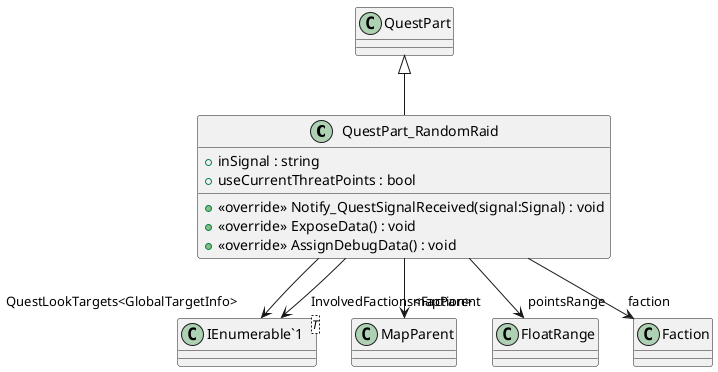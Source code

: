 @startuml
class QuestPart_RandomRaid {
    + inSignal : string
    + useCurrentThreatPoints : bool
    + <<override>> Notify_QuestSignalReceived(signal:Signal) : void
    + <<override>> ExposeData() : void
    + <<override>> AssignDebugData() : void
}
class "IEnumerable`1"<T> {
}
QuestPart <|-- QuestPart_RandomRaid
QuestPart_RandomRaid --> "mapParent" MapParent
QuestPart_RandomRaid --> "pointsRange" FloatRange
QuestPart_RandomRaid --> "faction" Faction
QuestPart_RandomRaid --> "QuestLookTargets<GlobalTargetInfo>" "IEnumerable`1"
QuestPart_RandomRaid --> "InvolvedFactions<Faction>" "IEnumerable`1"
@enduml
